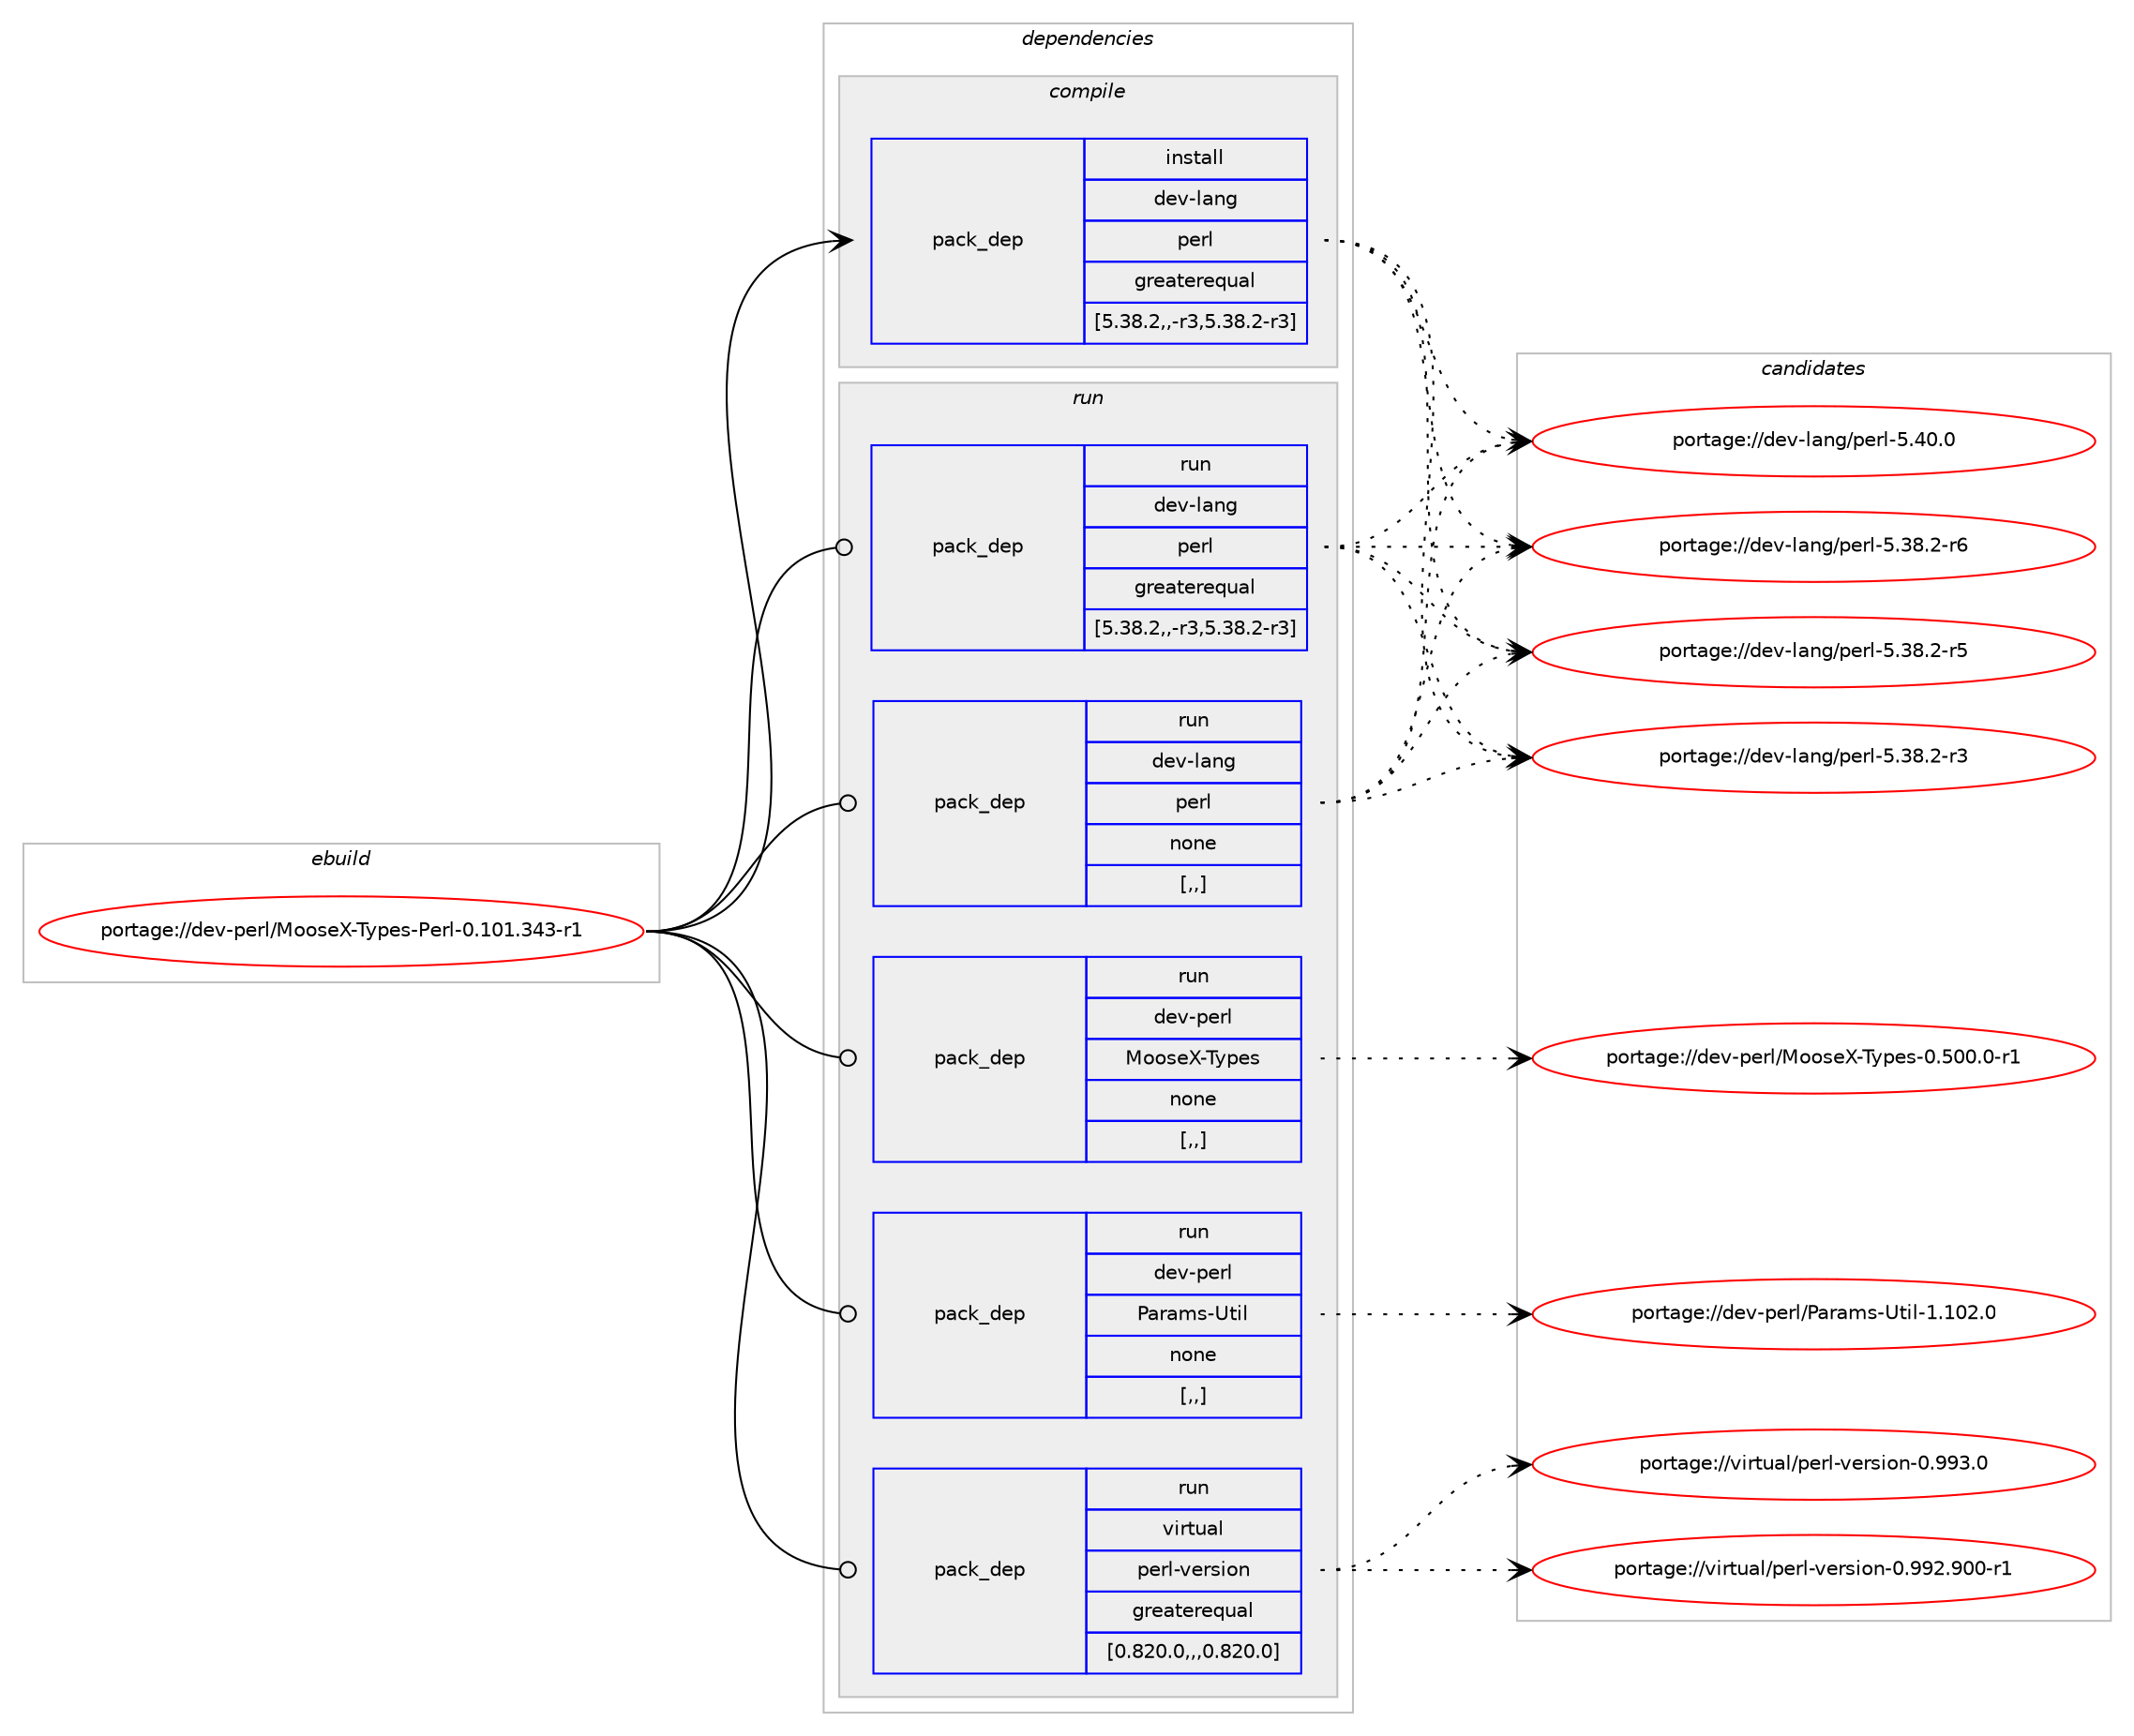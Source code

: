digraph prolog {

# *************
# Graph options
# *************

newrank=true;
concentrate=true;
compound=true;
graph [rankdir=LR,fontname=Helvetica,fontsize=10,ranksep=1.5];#, ranksep=2.5, nodesep=0.2];
edge  [arrowhead=vee];
node  [fontname=Helvetica,fontsize=10];

# **********
# The ebuild
# **********

subgraph cluster_leftcol {
color=gray;
label=<<i>ebuild</i>>;
id [label="portage://dev-perl/MooseX-Types-Perl-0.101.343-r1", color=red, width=4, href="../dev-perl/MooseX-Types-Perl-0.101.343-r1.svg"];
}

# ****************
# The dependencies
# ****************

subgraph cluster_midcol {
color=gray;
label=<<i>dependencies</i>>;
subgraph cluster_compile {
fillcolor="#eeeeee";
style=filled;
label=<<i>compile</i>>;
subgraph pack103010 {
dependency134215 [label=<<TABLE BORDER="0" CELLBORDER="1" CELLSPACING="0" CELLPADDING="4" WIDTH="220"><TR><TD ROWSPAN="6" CELLPADDING="30">pack_dep</TD></TR><TR><TD WIDTH="110">install</TD></TR><TR><TD>dev-lang</TD></TR><TR><TD>perl</TD></TR><TR><TD>greaterequal</TD></TR><TR><TD>[5.38.2,,-r3,5.38.2-r3]</TD></TR></TABLE>>, shape=none, color=blue];
}
id:e -> dependency134215:w [weight=20,style="solid",arrowhead="vee"];
}
subgraph cluster_compileandrun {
fillcolor="#eeeeee";
style=filled;
label=<<i>compile and run</i>>;
}
subgraph cluster_run {
fillcolor="#eeeeee";
style=filled;
label=<<i>run</i>>;
subgraph pack103011 {
dependency134216 [label=<<TABLE BORDER="0" CELLBORDER="1" CELLSPACING="0" CELLPADDING="4" WIDTH="220"><TR><TD ROWSPAN="6" CELLPADDING="30">pack_dep</TD></TR><TR><TD WIDTH="110">run</TD></TR><TR><TD>dev-lang</TD></TR><TR><TD>perl</TD></TR><TR><TD>greaterequal</TD></TR><TR><TD>[5.38.2,,-r3,5.38.2-r3]</TD></TR></TABLE>>, shape=none, color=blue];
}
id:e -> dependency134216:w [weight=20,style="solid",arrowhead="odot"];
subgraph pack103012 {
dependency134217 [label=<<TABLE BORDER="0" CELLBORDER="1" CELLSPACING="0" CELLPADDING="4" WIDTH="220"><TR><TD ROWSPAN="6" CELLPADDING="30">pack_dep</TD></TR><TR><TD WIDTH="110">run</TD></TR><TR><TD>dev-lang</TD></TR><TR><TD>perl</TD></TR><TR><TD>none</TD></TR><TR><TD>[,,]</TD></TR></TABLE>>, shape=none, color=blue];
}
id:e -> dependency134217:w [weight=20,style="solid",arrowhead="odot"];
subgraph pack103013 {
dependency134218 [label=<<TABLE BORDER="0" CELLBORDER="1" CELLSPACING="0" CELLPADDING="4" WIDTH="220"><TR><TD ROWSPAN="6" CELLPADDING="30">pack_dep</TD></TR><TR><TD WIDTH="110">run</TD></TR><TR><TD>dev-perl</TD></TR><TR><TD>MooseX-Types</TD></TR><TR><TD>none</TD></TR><TR><TD>[,,]</TD></TR></TABLE>>, shape=none, color=blue];
}
id:e -> dependency134218:w [weight=20,style="solid",arrowhead="odot"];
subgraph pack103014 {
dependency134219 [label=<<TABLE BORDER="0" CELLBORDER="1" CELLSPACING="0" CELLPADDING="4" WIDTH="220"><TR><TD ROWSPAN="6" CELLPADDING="30">pack_dep</TD></TR><TR><TD WIDTH="110">run</TD></TR><TR><TD>dev-perl</TD></TR><TR><TD>Params-Util</TD></TR><TR><TD>none</TD></TR><TR><TD>[,,]</TD></TR></TABLE>>, shape=none, color=blue];
}
id:e -> dependency134219:w [weight=20,style="solid",arrowhead="odot"];
subgraph pack103015 {
dependency134220 [label=<<TABLE BORDER="0" CELLBORDER="1" CELLSPACING="0" CELLPADDING="4" WIDTH="220"><TR><TD ROWSPAN="6" CELLPADDING="30">pack_dep</TD></TR><TR><TD WIDTH="110">run</TD></TR><TR><TD>virtual</TD></TR><TR><TD>perl-version</TD></TR><TR><TD>greaterequal</TD></TR><TR><TD>[0.820.0,,,0.820.0]</TD></TR></TABLE>>, shape=none, color=blue];
}
id:e -> dependency134220:w [weight=20,style="solid",arrowhead="odot"];
}
}

# **************
# The candidates
# **************

subgraph cluster_choices {
rank=same;
color=gray;
label=<<i>candidates</i>>;

subgraph choice103010 {
color=black;
nodesep=1;
choice10010111845108971101034711210111410845534652484648 [label="portage://dev-lang/perl-5.40.0", color=red, width=4,href="../dev-lang/perl-5.40.0.svg"];
choice100101118451089711010347112101114108455346515646504511454 [label="portage://dev-lang/perl-5.38.2-r6", color=red, width=4,href="../dev-lang/perl-5.38.2-r6.svg"];
choice100101118451089711010347112101114108455346515646504511453 [label="portage://dev-lang/perl-5.38.2-r5", color=red, width=4,href="../dev-lang/perl-5.38.2-r5.svg"];
choice100101118451089711010347112101114108455346515646504511451 [label="portage://dev-lang/perl-5.38.2-r3", color=red, width=4,href="../dev-lang/perl-5.38.2-r3.svg"];
dependency134215:e -> choice10010111845108971101034711210111410845534652484648:w [style=dotted,weight="100"];
dependency134215:e -> choice100101118451089711010347112101114108455346515646504511454:w [style=dotted,weight="100"];
dependency134215:e -> choice100101118451089711010347112101114108455346515646504511453:w [style=dotted,weight="100"];
dependency134215:e -> choice100101118451089711010347112101114108455346515646504511451:w [style=dotted,weight="100"];
}
subgraph choice103011 {
color=black;
nodesep=1;
choice10010111845108971101034711210111410845534652484648 [label="portage://dev-lang/perl-5.40.0", color=red, width=4,href="../dev-lang/perl-5.40.0.svg"];
choice100101118451089711010347112101114108455346515646504511454 [label="portage://dev-lang/perl-5.38.2-r6", color=red, width=4,href="../dev-lang/perl-5.38.2-r6.svg"];
choice100101118451089711010347112101114108455346515646504511453 [label="portage://dev-lang/perl-5.38.2-r5", color=red, width=4,href="../dev-lang/perl-5.38.2-r5.svg"];
choice100101118451089711010347112101114108455346515646504511451 [label="portage://dev-lang/perl-5.38.2-r3", color=red, width=4,href="../dev-lang/perl-5.38.2-r3.svg"];
dependency134216:e -> choice10010111845108971101034711210111410845534652484648:w [style=dotted,weight="100"];
dependency134216:e -> choice100101118451089711010347112101114108455346515646504511454:w [style=dotted,weight="100"];
dependency134216:e -> choice100101118451089711010347112101114108455346515646504511453:w [style=dotted,weight="100"];
dependency134216:e -> choice100101118451089711010347112101114108455346515646504511451:w [style=dotted,weight="100"];
}
subgraph choice103012 {
color=black;
nodesep=1;
choice10010111845108971101034711210111410845534652484648 [label="portage://dev-lang/perl-5.40.0", color=red, width=4,href="../dev-lang/perl-5.40.0.svg"];
choice100101118451089711010347112101114108455346515646504511454 [label="portage://dev-lang/perl-5.38.2-r6", color=red, width=4,href="../dev-lang/perl-5.38.2-r6.svg"];
choice100101118451089711010347112101114108455346515646504511453 [label="portage://dev-lang/perl-5.38.2-r5", color=red, width=4,href="../dev-lang/perl-5.38.2-r5.svg"];
choice100101118451089711010347112101114108455346515646504511451 [label="portage://dev-lang/perl-5.38.2-r3", color=red, width=4,href="../dev-lang/perl-5.38.2-r3.svg"];
dependency134217:e -> choice10010111845108971101034711210111410845534652484648:w [style=dotted,weight="100"];
dependency134217:e -> choice100101118451089711010347112101114108455346515646504511454:w [style=dotted,weight="100"];
dependency134217:e -> choice100101118451089711010347112101114108455346515646504511453:w [style=dotted,weight="100"];
dependency134217:e -> choice100101118451089711010347112101114108455346515646504511451:w [style=dotted,weight="100"];
}
subgraph choice103013 {
color=black;
nodesep=1;
choice10010111845112101114108477711111111510188458412111210111545484653484846484511449 [label="portage://dev-perl/MooseX-Types-0.500.0-r1", color=red, width=4,href="../dev-perl/MooseX-Types-0.500.0-r1.svg"];
dependency134218:e -> choice10010111845112101114108477711111111510188458412111210111545484653484846484511449:w [style=dotted,weight="100"];
}
subgraph choice103014 {
color=black;
nodesep=1;
choice100101118451121011141084780971149710911545851161051084549464948504648 [label="portage://dev-perl/Params-Util-1.102.0", color=red, width=4,href="../dev-perl/Params-Util-1.102.0.svg"];
dependency134219:e -> choice100101118451121011141084780971149710911545851161051084549464948504648:w [style=dotted,weight="100"];
}
subgraph choice103015 {
color=black;
nodesep=1;
choice1181051141161179710847112101114108451181011141151051111104548465757514648 [label="portage://virtual/perl-version-0.993.0", color=red, width=4,href="../virtual/perl-version-0.993.0.svg"];
choice118105114116117971084711210111410845118101114115105111110454846575750465748484511449 [label="portage://virtual/perl-version-0.992.900-r1", color=red, width=4,href="../virtual/perl-version-0.992.900-r1.svg"];
dependency134220:e -> choice1181051141161179710847112101114108451181011141151051111104548465757514648:w [style=dotted,weight="100"];
dependency134220:e -> choice118105114116117971084711210111410845118101114115105111110454846575750465748484511449:w [style=dotted,weight="100"];
}
}

}
